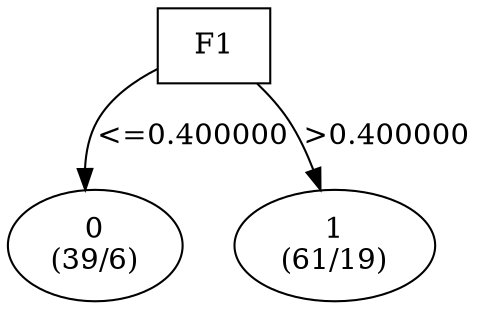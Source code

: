 digraph YaDT {
n0 [ shape=box, label="F1\n"]
n0 -> n1 [label="<=0.400000"]
n1 [ shape=ellipse, label="0\n(39/6)"]
n0 -> n2 [label=">0.400000"]
n2 [ shape=ellipse, label="1\n(61/19)"]
}
